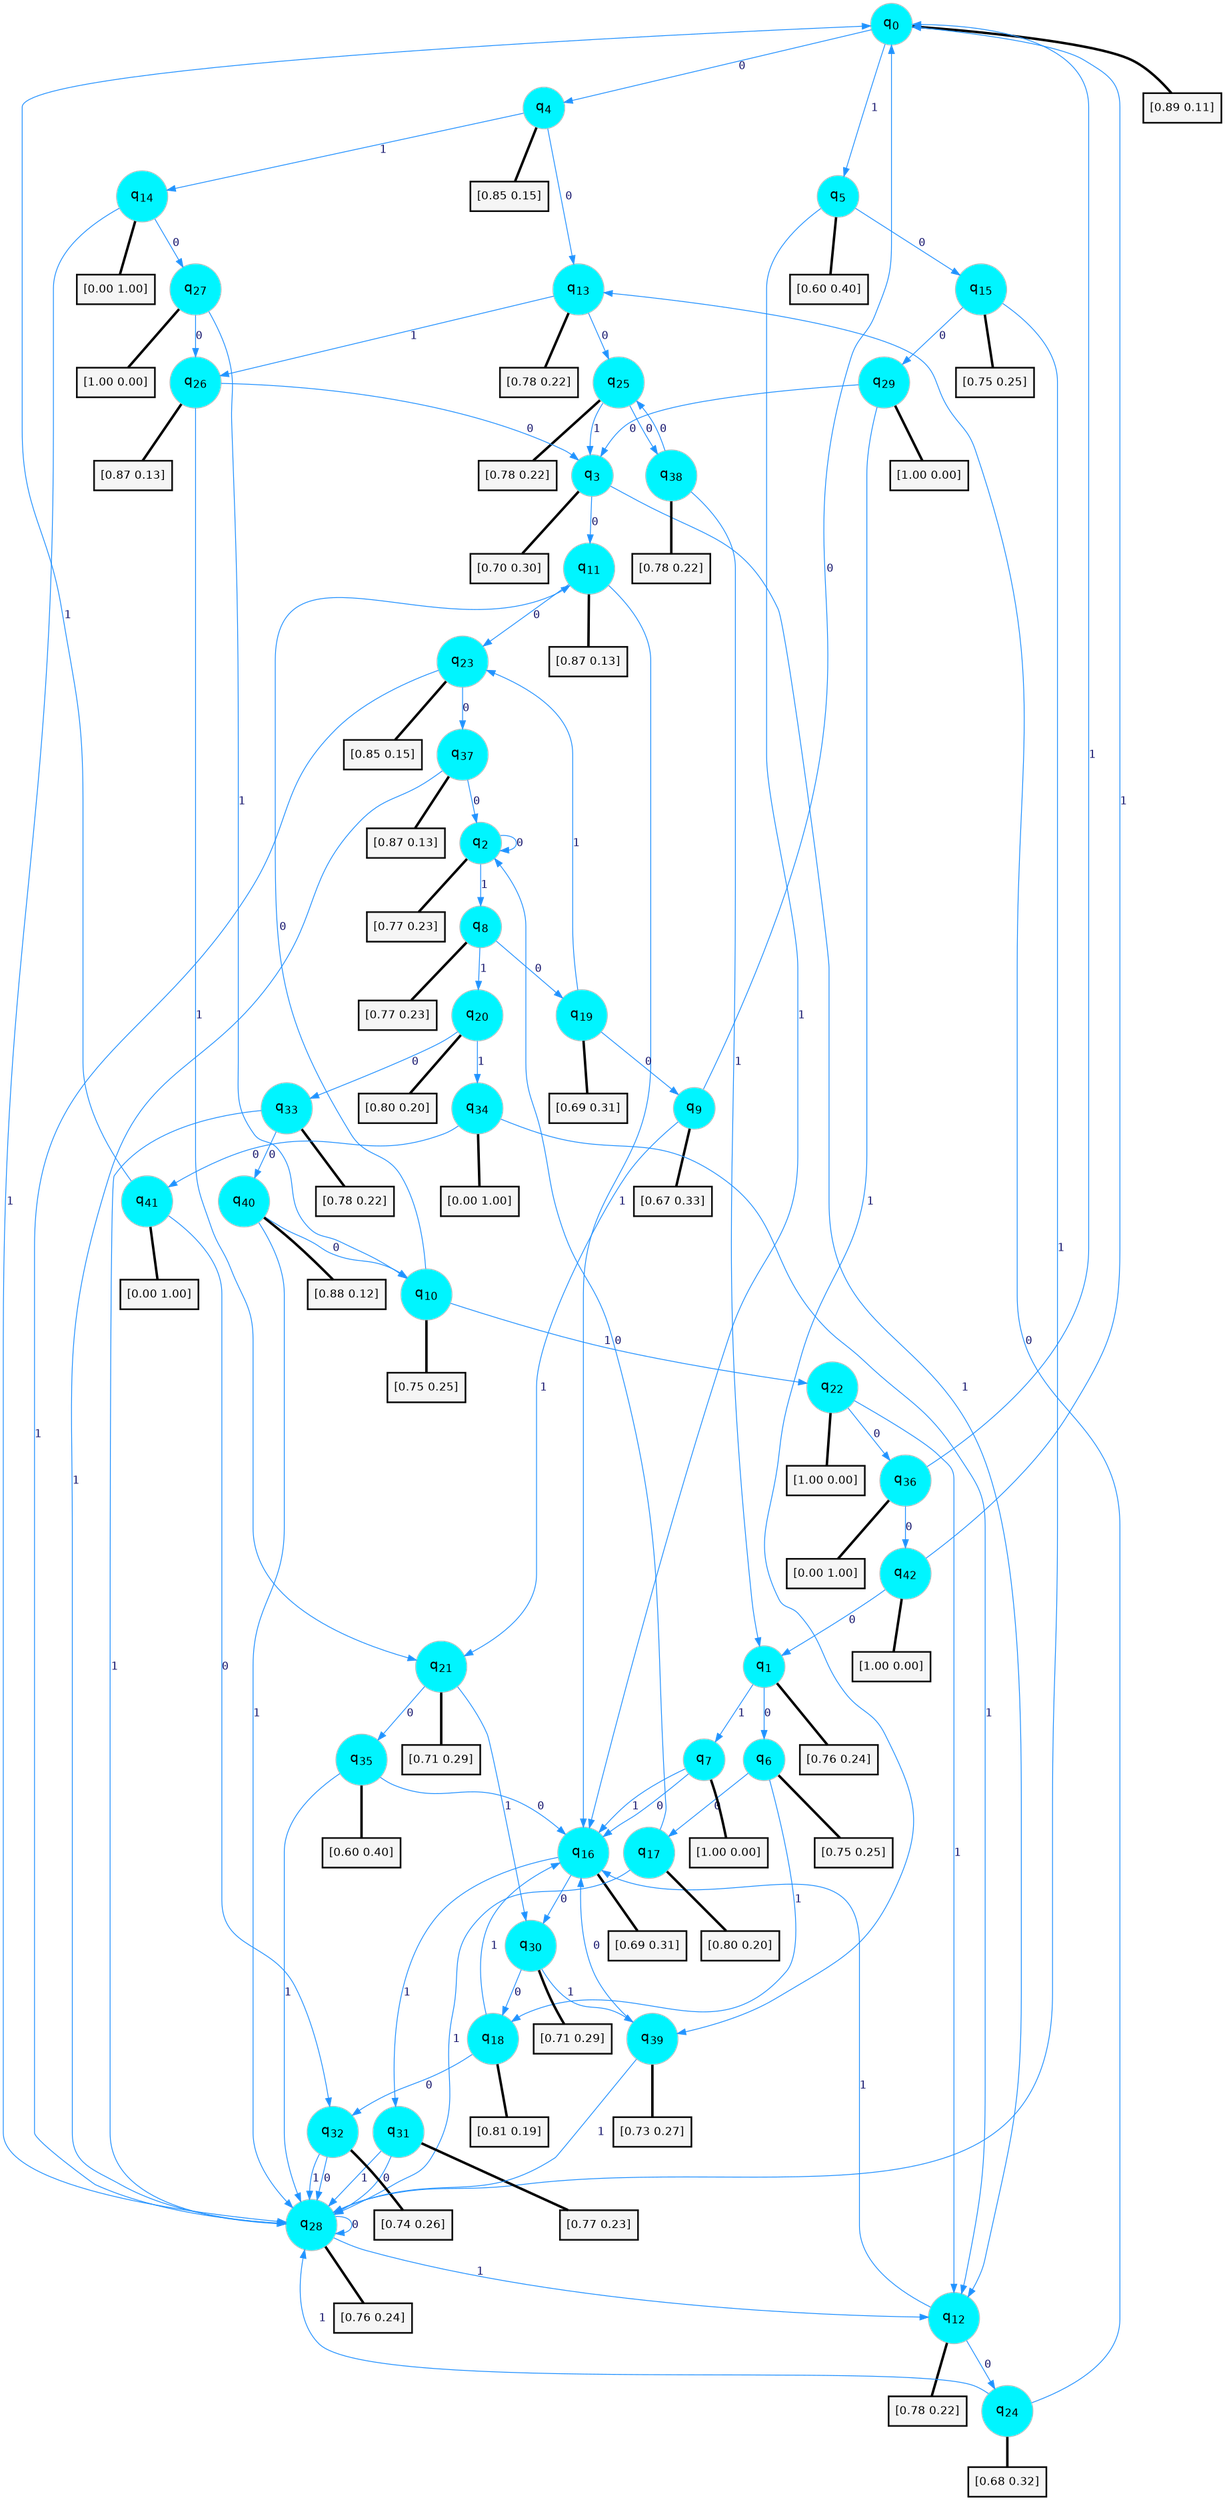 digraph G {
graph [
bgcolor=transparent, dpi=300, rankdir=TD, size="40,25"];
node [
color=gray, fillcolor=turquoise1, fontcolor=black, fontname=Helvetica, fontsize=16, fontweight=bold, shape=circle, style=filled];
edge [
arrowsize=1, color=dodgerblue1, fontcolor=midnightblue, fontname=courier, fontweight=bold, penwidth=1, style=solid, weight=20];
0[label=<q<SUB>0</SUB>>];
1[label=<q<SUB>1</SUB>>];
2[label=<q<SUB>2</SUB>>];
3[label=<q<SUB>3</SUB>>];
4[label=<q<SUB>4</SUB>>];
5[label=<q<SUB>5</SUB>>];
6[label=<q<SUB>6</SUB>>];
7[label=<q<SUB>7</SUB>>];
8[label=<q<SUB>8</SUB>>];
9[label=<q<SUB>9</SUB>>];
10[label=<q<SUB>10</SUB>>];
11[label=<q<SUB>11</SUB>>];
12[label=<q<SUB>12</SUB>>];
13[label=<q<SUB>13</SUB>>];
14[label=<q<SUB>14</SUB>>];
15[label=<q<SUB>15</SUB>>];
16[label=<q<SUB>16</SUB>>];
17[label=<q<SUB>17</SUB>>];
18[label=<q<SUB>18</SUB>>];
19[label=<q<SUB>19</SUB>>];
20[label=<q<SUB>20</SUB>>];
21[label=<q<SUB>21</SUB>>];
22[label=<q<SUB>22</SUB>>];
23[label=<q<SUB>23</SUB>>];
24[label=<q<SUB>24</SUB>>];
25[label=<q<SUB>25</SUB>>];
26[label=<q<SUB>26</SUB>>];
27[label=<q<SUB>27</SUB>>];
28[label=<q<SUB>28</SUB>>];
29[label=<q<SUB>29</SUB>>];
30[label=<q<SUB>30</SUB>>];
31[label=<q<SUB>31</SUB>>];
32[label=<q<SUB>32</SUB>>];
33[label=<q<SUB>33</SUB>>];
34[label=<q<SUB>34</SUB>>];
35[label=<q<SUB>35</SUB>>];
36[label=<q<SUB>36</SUB>>];
37[label=<q<SUB>37</SUB>>];
38[label=<q<SUB>38</SUB>>];
39[label=<q<SUB>39</SUB>>];
40[label=<q<SUB>40</SUB>>];
41[label=<q<SUB>41</SUB>>];
42[label=<q<SUB>42</SUB>>];
43[label="[0.89 0.11]", shape=box,fontcolor=black, fontname=Helvetica, fontsize=14, penwidth=2, fillcolor=whitesmoke,color=black];
44[label="[0.76 0.24]", shape=box,fontcolor=black, fontname=Helvetica, fontsize=14, penwidth=2, fillcolor=whitesmoke,color=black];
45[label="[0.77 0.23]", shape=box,fontcolor=black, fontname=Helvetica, fontsize=14, penwidth=2, fillcolor=whitesmoke,color=black];
46[label="[0.70 0.30]", shape=box,fontcolor=black, fontname=Helvetica, fontsize=14, penwidth=2, fillcolor=whitesmoke,color=black];
47[label="[0.85 0.15]", shape=box,fontcolor=black, fontname=Helvetica, fontsize=14, penwidth=2, fillcolor=whitesmoke,color=black];
48[label="[0.60 0.40]", shape=box,fontcolor=black, fontname=Helvetica, fontsize=14, penwidth=2, fillcolor=whitesmoke,color=black];
49[label="[0.75 0.25]", shape=box,fontcolor=black, fontname=Helvetica, fontsize=14, penwidth=2, fillcolor=whitesmoke,color=black];
50[label="[1.00 0.00]", shape=box,fontcolor=black, fontname=Helvetica, fontsize=14, penwidth=2, fillcolor=whitesmoke,color=black];
51[label="[0.77 0.23]", shape=box,fontcolor=black, fontname=Helvetica, fontsize=14, penwidth=2, fillcolor=whitesmoke,color=black];
52[label="[0.67 0.33]", shape=box,fontcolor=black, fontname=Helvetica, fontsize=14, penwidth=2, fillcolor=whitesmoke,color=black];
53[label="[0.75 0.25]", shape=box,fontcolor=black, fontname=Helvetica, fontsize=14, penwidth=2, fillcolor=whitesmoke,color=black];
54[label="[0.87 0.13]", shape=box,fontcolor=black, fontname=Helvetica, fontsize=14, penwidth=2, fillcolor=whitesmoke,color=black];
55[label="[0.78 0.22]", shape=box,fontcolor=black, fontname=Helvetica, fontsize=14, penwidth=2, fillcolor=whitesmoke,color=black];
56[label="[0.78 0.22]", shape=box,fontcolor=black, fontname=Helvetica, fontsize=14, penwidth=2, fillcolor=whitesmoke,color=black];
57[label="[0.00 1.00]", shape=box,fontcolor=black, fontname=Helvetica, fontsize=14, penwidth=2, fillcolor=whitesmoke,color=black];
58[label="[0.75 0.25]", shape=box,fontcolor=black, fontname=Helvetica, fontsize=14, penwidth=2, fillcolor=whitesmoke,color=black];
59[label="[0.69 0.31]", shape=box,fontcolor=black, fontname=Helvetica, fontsize=14, penwidth=2, fillcolor=whitesmoke,color=black];
60[label="[0.80 0.20]", shape=box,fontcolor=black, fontname=Helvetica, fontsize=14, penwidth=2, fillcolor=whitesmoke,color=black];
61[label="[0.81 0.19]", shape=box,fontcolor=black, fontname=Helvetica, fontsize=14, penwidth=2, fillcolor=whitesmoke,color=black];
62[label="[0.69 0.31]", shape=box,fontcolor=black, fontname=Helvetica, fontsize=14, penwidth=2, fillcolor=whitesmoke,color=black];
63[label="[0.80 0.20]", shape=box,fontcolor=black, fontname=Helvetica, fontsize=14, penwidth=2, fillcolor=whitesmoke,color=black];
64[label="[0.71 0.29]", shape=box,fontcolor=black, fontname=Helvetica, fontsize=14, penwidth=2, fillcolor=whitesmoke,color=black];
65[label="[1.00 0.00]", shape=box,fontcolor=black, fontname=Helvetica, fontsize=14, penwidth=2, fillcolor=whitesmoke,color=black];
66[label="[0.85 0.15]", shape=box,fontcolor=black, fontname=Helvetica, fontsize=14, penwidth=2, fillcolor=whitesmoke,color=black];
67[label="[0.68 0.32]", shape=box,fontcolor=black, fontname=Helvetica, fontsize=14, penwidth=2, fillcolor=whitesmoke,color=black];
68[label="[0.78 0.22]", shape=box,fontcolor=black, fontname=Helvetica, fontsize=14, penwidth=2, fillcolor=whitesmoke,color=black];
69[label="[0.87 0.13]", shape=box,fontcolor=black, fontname=Helvetica, fontsize=14, penwidth=2, fillcolor=whitesmoke,color=black];
70[label="[1.00 0.00]", shape=box,fontcolor=black, fontname=Helvetica, fontsize=14, penwidth=2, fillcolor=whitesmoke,color=black];
71[label="[0.76 0.24]", shape=box,fontcolor=black, fontname=Helvetica, fontsize=14, penwidth=2, fillcolor=whitesmoke,color=black];
72[label="[1.00 0.00]", shape=box,fontcolor=black, fontname=Helvetica, fontsize=14, penwidth=2, fillcolor=whitesmoke,color=black];
73[label="[0.71 0.29]", shape=box,fontcolor=black, fontname=Helvetica, fontsize=14, penwidth=2, fillcolor=whitesmoke,color=black];
74[label="[0.77 0.23]", shape=box,fontcolor=black, fontname=Helvetica, fontsize=14, penwidth=2, fillcolor=whitesmoke,color=black];
75[label="[0.74 0.26]", shape=box,fontcolor=black, fontname=Helvetica, fontsize=14, penwidth=2, fillcolor=whitesmoke,color=black];
76[label="[0.78 0.22]", shape=box,fontcolor=black, fontname=Helvetica, fontsize=14, penwidth=2, fillcolor=whitesmoke,color=black];
77[label="[0.00 1.00]", shape=box,fontcolor=black, fontname=Helvetica, fontsize=14, penwidth=2, fillcolor=whitesmoke,color=black];
78[label="[0.60 0.40]", shape=box,fontcolor=black, fontname=Helvetica, fontsize=14, penwidth=2, fillcolor=whitesmoke,color=black];
79[label="[0.00 1.00]", shape=box,fontcolor=black, fontname=Helvetica, fontsize=14, penwidth=2, fillcolor=whitesmoke,color=black];
80[label="[0.87 0.13]", shape=box,fontcolor=black, fontname=Helvetica, fontsize=14, penwidth=2, fillcolor=whitesmoke,color=black];
81[label="[0.78 0.22]", shape=box,fontcolor=black, fontname=Helvetica, fontsize=14, penwidth=2, fillcolor=whitesmoke,color=black];
82[label="[0.73 0.27]", shape=box,fontcolor=black, fontname=Helvetica, fontsize=14, penwidth=2, fillcolor=whitesmoke,color=black];
83[label="[0.88 0.12]", shape=box,fontcolor=black, fontname=Helvetica, fontsize=14, penwidth=2, fillcolor=whitesmoke,color=black];
84[label="[0.00 1.00]", shape=box,fontcolor=black, fontname=Helvetica, fontsize=14, penwidth=2, fillcolor=whitesmoke,color=black];
85[label="[1.00 0.00]", shape=box,fontcolor=black, fontname=Helvetica, fontsize=14, penwidth=2, fillcolor=whitesmoke,color=black];
0->4 [label=0];
0->5 [label=1];
0->43 [arrowhead=none, penwidth=3,color=black];
1->6 [label=0];
1->7 [label=1];
1->44 [arrowhead=none, penwidth=3,color=black];
2->2 [label=0];
2->8 [label=1];
2->45 [arrowhead=none, penwidth=3,color=black];
3->11 [label=0];
3->12 [label=1];
3->46 [arrowhead=none, penwidth=3,color=black];
4->13 [label=0];
4->14 [label=1];
4->47 [arrowhead=none, penwidth=3,color=black];
5->15 [label=0];
5->16 [label=1];
5->48 [arrowhead=none, penwidth=3,color=black];
6->17 [label=0];
6->18 [label=1];
6->49 [arrowhead=none, penwidth=3,color=black];
7->16 [label=0];
7->16 [label=1];
7->50 [arrowhead=none, penwidth=3,color=black];
8->19 [label=0];
8->20 [label=1];
8->51 [arrowhead=none, penwidth=3,color=black];
9->0 [label=0];
9->21 [label=1];
9->52 [arrowhead=none, penwidth=3,color=black];
10->11 [label=0];
10->22 [label=1];
10->53 [arrowhead=none, penwidth=3,color=black];
11->23 [label=0];
11->16 [label=1];
11->54 [arrowhead=none, penwidth=3,color=black];
12->24 [label=0];
12->16 [label=1];
12->55 [arrowhead=none, penwidth=3,color=black];
13->25 [label=0];
13->26 [label=1];
13->56 [arrowhead=none, penwidth=3,color=black];
14->27 [label=0];
14->28 [label=1];
14->57 [arrowhead=none, penwidth=3,color=black];
15->29 [label=0];
15->28 [label=1];
15->58 [arrowhead=none, penwidth=3,color=black];
16->30 [label=0];
16->31 [label=1];
16->59 [arrowhead=none, penwidth=3,color=black];
17->2 [label=0];
17->28 [label=1];
17->60 [arrowhead=none, penwidth=3,color=black];
18->32 [label=0];
18->16 [label=1];
18->61 [arrowhead=none, penwidth=3,color=black];
19->9 [label=0];
19->23 [label=1];
19->62 [arrowhead=none, penwidth=3,color=black];
20->33 [label=0];
20->34 [label=1];
20->63 [arrowhead=none, penwidth=3,color=black];
21->35 [label=0];
21->30 [label=1];
21->64 [arrowhead=none, penwidth=3,color=black];
22->36 [label=0];
22->12 [label=1];
22->65 [arrowhead=none, penwidth=3,color=black];
23->37 [label=0];
23->28 [label=1];
23->66 [arrowhead=none, penwidth=3,color=black];
24->13 [label=0];
24->28 [label=1];
24->67 [arrowhead=none, penwidth=3,color=black];
25->38 [label=0];
25->3 [label=1];
25->68 [arrowhead=none, penwidth=3,color=black];
26->3 [label=0];
26->21 [label=1];
26->69 [arrowhead=none, penwidth=3,color=black];
27->26 [label=0];
27->10 [label=1];
27->70 [arrowhead=none, penwidth=3,color=black];
28->28 [label=0];
28->12 [label=1];
28->71 [arrowhead=none, penwidth=3,color=black];
29->3 [label=0];
29->39 [label=1];
29->72 [arrowhead=none, penwidth=3,color=black];
30->18 [label=0];
30->39 [label=1];
30->73 [arrowhead=none, penwidth=3,color=black];
31->28 [label=0];
31->28 [label=1];
31->74 [arrowhead=none, penwidth=3,color=black];
32->28 [label=0];
32->28 [label=1];
32->75 [arrowhead=none, penwidth=3,color=black];
33->40 [label=0];
33->28 [label=1];
33->76 [arrowhead=none, penwidth=3,color=black];
34->41 [label=0];
34->12 [label=1];
34->77 [arrowhead=none, penwidth=3,color=black];
35->16 [label=0];
35->28 [label=1];
35->78 [arrowhead=none, penwidth=3,color=black];
36->42 [label=0];
36->0 [label=1];
36->79 [arrowhead=none, penwidth=3,color=black];
37->2 [label=0];
37->28 [label=1];
37->80 [arrowhead=none, penwidth=3,color=black];
38->25 [label=0];
38->1 [label=1];
38->81 [arrowhead=none, penwidth=3,color=black];
39->16 [label=0];
39->28 [label=1];
39->82 [arrowhead=none, penwidth=3,color=black];
40->10 [label=0];
40->28 [label=1];
40->83 [arrowhead=none, penwidth=3,color=black];
41->32 [label=0];
41->0 [label=1];
41->84 [arrowhead=none, penwidth=3,color=black];
42->1 [label=0];
42->0 [label=1];
42->85 [arrowhead=none, penwidth=3,color=black];
}

